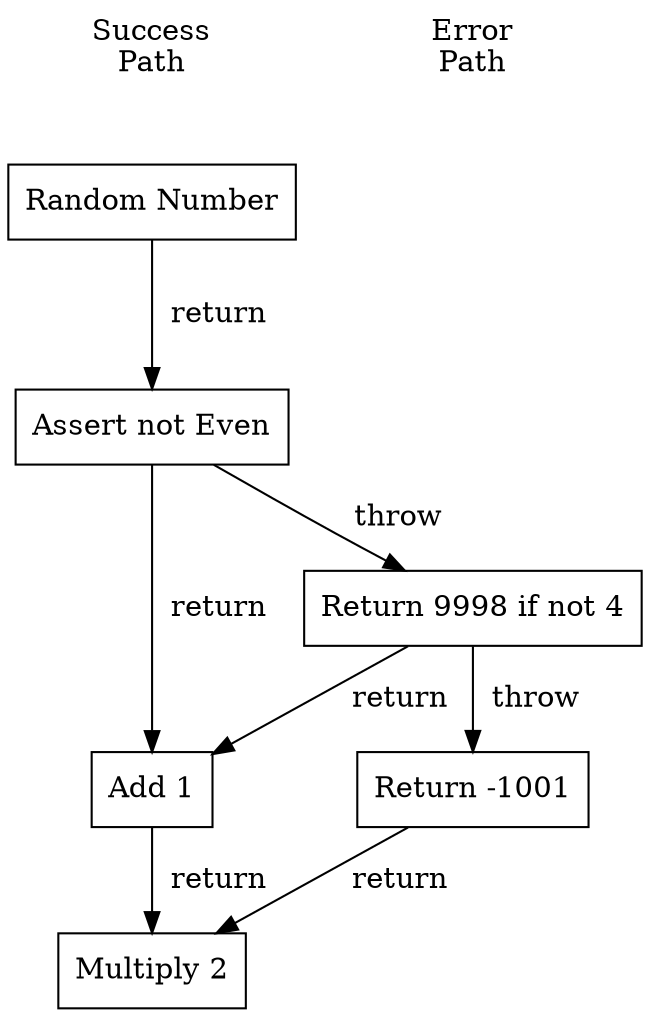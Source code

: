 digraph g {
    {
        rank = same;
        success[label="Success\nPath",shape=plaintext];
        error[label="Error\nPath",shape=plaintext];
    }

    init[shape=box, label="Random Number"]
    func1[shape=box, label="Assert not Even"];
    func2[shape=box, label="Add 1"];
    func3[shape=box, label="Multiply 2"];
    err1[shape=box, label="Return 9998 if not 4"];
    err2[shape=box, label="Return -1001"];

    // connect the left most nodes and keep them one below the other
    success -> init [ style = invis, weight = 10 ];

    invis[style=invis]
    // Connect the right most nodes
    error -> invis -> err1 [ style = invis, weight = 10 ];
    init -> func1 -> func2 -> func3 [label="  return", weight = 10];
    err1 -> err2[label="  throw", weight = 10];

    func1 -> err1 [label="  throw"];
    err1 -> func2 [label="  return"];
    err2 -> func3 [label="  return"];

}